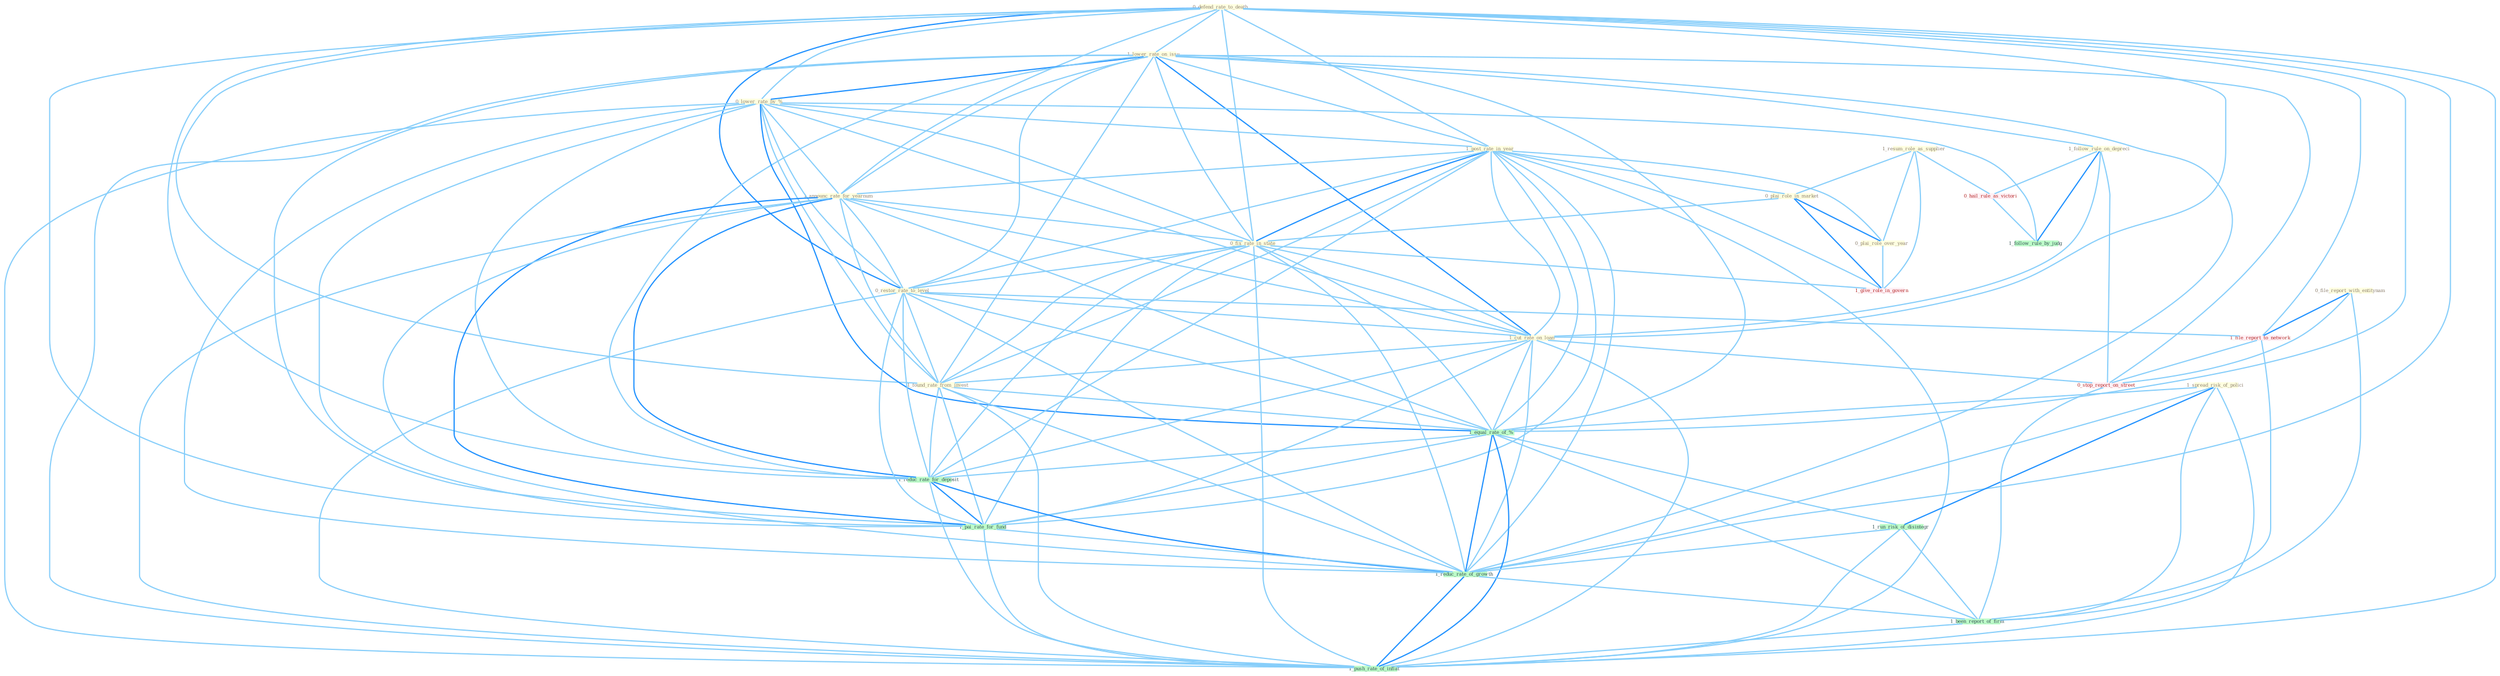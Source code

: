 Graph G{ 
    node
    [shape=polygon,style=filled,width=.5,height=.06,color="#BDFCC9",fixedsize=true,fontsize=4,
    fontcolor="#2f4f4f"];
    {node
    [color="#ffffe0", fontcolor="#8b7d6b"] "0_defend_rate_to_death " "1_lower_rate_on_issu " "0_lower_rate_by_% " "1_post_rate_in_year " "1_resum_role_as_supplier " "0_plai_role_in_market " "1_announc_rate_for_yearnum " "1_follow_rule_on_depreci " "0_fix_rate_in_state " "1_spread_risk_of_polici " "0_file_report_with_entitynam " "0_restor_rate_to_level " "1_cut_rate_on_loan " "0_plai_role_over_year " "1_found_rate_from_invest "}
{node [color="#fff0f5", fontcolor="#b22222"] "1_file_report_to_network " "0_stop_report_on_street " "1_give_role_in_govern " "0_hail_rule_as_victori "}
edge [color="#B0E2FF"];

	"0_defend_rate_to_death " -- "1_lower_rate_on_issu " [w="1", color="#87cefa" ];
	"0_defend_rate_to_death " -- "0_lower_rate_by_% " [w="1", color="#87cefa" ];
	"0_defend_rate_to_death " -- "1_post_rate_in_year " [w="1", color="#87cefa" ];
	"0_defend_rate_to_death " -- "1_announc_rate_for_yearnum " [w="1", color="#87cefa" ];
	"0_defend_rate_to_death " -- "0_fix_rate_in_state " [w="1", color="#87cefa" ];
	"0_defend_rate_to_death " -- "0_restor_rate_to_level " [w="2", color="#1e90ff" , len=0.8];
	"0_defend_rate_to_death " -- "1_cut_rate_on_loan " [w="1", color="#87cefa" ];
	"0_defend_rate_to_death " -- "1_found_rate_from_invest " [w="1", color="#87cefa" ];
	"0_defend_rate_to_death " -- "1_file_report_to_network " [w="1", color="#87cefa" ];
	"0_defend_rate_to_death " -- "1_equal_rate_of_% " [w="1", color="#87cefa" ];
	"0_defend_rate_to_death " -- "1_reduc_rate_for_deposit " [w="1", color="#87cefa" ];
	"0_defend_rate_to_death " -- "1_pai_rate_for_fund " [w="1", color="#87cefa" ];
	"0_defend_rate_to_death " -- "1_reduc_rate_of_growth " [w="1", color="#87cefa" ];
	"0_defend_rate_to_death " -- "1_push_rate_of_inflat " [w="1", color="#87cefa" ];
	"1_lower_rate_on_issu " -- "0_lower_rate_by_% " [w="2", color="#1e90ff" , len=0.8];
	"1_lower_rate_on_issu " -- "1_post_rate_in_year " [w="1", color="#87cefa" ];
	"1_lower_rate_on_issu " -- "1_announc_rate_for_yearnum " [w="1", color="#87cefa" ];
	"1_lower_rate_on_issu " -- "1_follow_rule_on_depreci " [w="1", color="#87cefa" ];
	"1_lower_rate_on_issu " -- "0_fix_rate_in_state " [w="1", color="#87cefa" ];
	"1_lower_rate_on_issu " -- "0_restor_rate_to_level " [w="1", color="#87cefa" ];
	"1_lower_rate_on_issu " -- "1_cut_rate_on_loan " [w="2", color="#1e90ff" , len=0.8];
	"1_lower_rate_on_issu " -- "1_found_rate_from_invest " [w="1", color="#87cefa" ];
	"1_lower_rate_on_issu " -- "1_equal_rate_of_% " [w="1", color="#87cefa" ];
	"1_lower_rate_on_issu " -- "0_stop_report_on_street " [w="1", color="#87cefa" ];
	"1_lower_rate_on_issu " -- "1_reduc_rate_for_deposit " [w="1", color="#87cefa" ];
	"1_lower_rate_on_issu " -- "1_pai_rate_for_fund " [w="1", color="#87cefa" ];
	"1_lower_rate_on_issu " -- "1_reduc_rate_of_growth " [w="1", color="#87cefa" ];
	"1_lower_rate_on_issu " -- "1_push_rate_of_inflat " [w="1", color="#87cefa" ];
	"0_lower_rate_by_% " -- "1_post_rate_in_year " [w="1", color="#87cefa" ];
	"0_lower_rate_by_% " -- "1_announc_rate_for_yearnum " [w="1", color="#87cefa" ];
	"0_lower_rate_by_% " -- "0_fix_rate_in_state " [w="1", color="#87cefa" ];
	"0_lower_rate_by_% " -- "0_restor_rate_to_level " [w="1", color="#87cefa" ];
	"0_lower_rate_by_% " -- "1_cut_rate_on_loan " [w="1", color="#87cefa" ];
	"0_lower_rate_by_% " -- "1_found_rate_from_invest " [w="1", color="#87cefa" ];
	"0_lower_rate_by_% " -- "1_equal_rate_of_% " [w="2", color="#1e90ff" , len=0.8];
	"0_lower_rate_by_% " -- "1_reduc_rate_for_deposit " [w="1", color="#87cefa" ];
	"0_lower_rate_by_% " -- "1_pai_rate_for_fund " [w="1", color="#87cefa" ];
	"0_lower_rate_by_% " -- "1_follow_rule_by_judg " [w="1", color="#87cefa" ];
	"0_lower_rate_by_% " -- "1_reduc_rate_of_growth " [w="1", color="#87cefa" ];
	"0_lower_rate_by_% " -- "1_push_rate_of_inflat " [w="1", color="#87cefa" ];
	"1_post_rate_in_year " -- "0_plai_role_in_market " [w="1", color="#87cefa" ];
	"1_post_rate_in_year " -- "1_announc_rate_for_yearnum " [w="1", color="#87cefa" ];
	"1_post_rate_in_year " -- "0_fix_rate_in_state " [w="2", color="#1e90ff" , len=0.8];
	"1_post_rate_in_year " -- "0_restor_rate_to_level " [w="1", color="#87cefa" ];
	"1_post_rate_in_year " -- "1_cut_rate_on_loan " [w="1", color="#87cefa" ];
	"1_post_rate_in_year " -- "0_plai_role_over_year " [w="1", color="#87cefa" ];
	"1_post_rate_in_year " -- "1_found_rate_from_invest " [w="1", color="#87cefa" ];
	"1_post_rate_in_year " -- "1_equal_rate_of_% " [w="1", color="#87cefa" ];
	"1_post_rate_in_year " -- "1_reduc_rate_for_deposit " [w="1", color="#87cefa" ];
	"1_post_rate_in_year " -- "1_give_role_in_govern " [w="1", color="#87cefa" ];
	"1_post_rate_in_year " -- "1_pai_rate_for_fund " [w="1", color="#87cefa" ];
	"1_post_rate_in_year " -- "1_reduc_rate_of_growth " [w="1", color="#87cefa" ];
	"1_post_rate_in_year " -- "1_push_rate_of_inflat " [w="1", color="#87cefa" ];
	"1_resum_role_as_supplier " -- "0_plai_role_in_market " [w="1", color="#87cefa" ];
	"1_resum_role_as_supplier " -- "0_plai_role_over_year " [w="1", color="#87cefa" ];
	"1_resum_role_as_supplier " -- "1_give_role_in_govern " [w="1", color="#87cefa" ];
	"1_resum_role_as_supplier " -- "0_hail_rule_as_victori " [w="1", color="#87cefa" ];
	"0_plai_role_in_market " -- "0_fix_rate_in_state " [w="1", color="#87cefa" ];
	"0_plai_role_in_market " -- "0_plai_role_over_year " [w="2", color="#1e90ff" , len=0.8];
	"0_plai_role_in_market " -- "1_give_role_in_govern " [w="2", color="#1e90ff" , len=0.8];
	"1_announc_rate_for_yearnum " -- "0_fix_rate_in_state " [w="1", color="#87cefa" ];
	"1_announc_rate_for_yearnum " -- "0_restor_rate_to_level " [w="1", color="#87cefa" ];
	"1_announc_rate_for_yearnum " -- "1_cut_rate_on_loan " [w="1", color="#87cefa" ];
	"1_announc_rate_for_yearnum " -- "1_found_rate_from_invest " [w="1", color="#87cefa" ];
	"1_announc_rate_for_yearnum " -- "1_equal_rate_of_% " [w="1", color="#87cefa" ];
	"1_announc_rate_for_yearnum " -- "1_reduc_rate_for_deposit " [w="2", color="#1e90ff" , len=0.8];
	"1_announc_rate_for_yearnum " -- "1_pai_rate_for_fund " [w="2", color="#1e90ff" , len=0.8];
	"1_announc_rate_for_yearnum " -- "1_reduc_rate_of_growth " [w="1", color="#87cefa" ];
	"1_announc_rate_for_yearnum " -- "1_push_rate_of_inflat " [w="1", color="#87cefa" ];
	"1_follow_rule_on_depreci " -- "1_cut_rate_on_loan " [w="1", color="#87cefa" ];
	"1_follow_rule_on_depreci " -- "0_stop_report_on_street " [w="1", color="#87cefa" ];
	"1_follow_rule_on_depreci " -- "0_hail_rule_as_victori " [w="1", color="#87cefa" ];
	"1_follow_rule_on_depreci " -- "1_follow_rule_by_judg " [w="2", color="#1e90ff" , len=0.8];
	"0_fix_rate_in_state " -- "0_restor_rate_to_level " [w="1", color="#87cefa" ];
	"0_fix_rate_in_state " -- "1_cut_rate_on_loan " [w="1", color="#87cefa" ];
	"0_fix_rate_in_state " -- "1_found_rate_from_invest " [w="1", color="#87cefa" ];
	"0_fix_rate_in_state " -- "1_equal_rate_of_% " [w="1", color="#87cefa" ];
	"0_fix_rate_in_state " -- "1_reduc_rate_for_deposit " [w="1", color="#87cefa" ];
	"0_fix_rate_in_state " -- "1_give_role_in_govern " [w="1", color="#87cefa" ];
	"0_fix_rate_in_state " -- "1_pai_rate_for_fund " [w="1", color="#87cefa" ];
	"0_fix_rate_in_state " -- "1_reduc_rate_of_growth " [w="1", color="#87cefa" ];
	"0_fix_rate_in_state " -- "1_push_rate_of_inflat " [w="1", color="#87cefa" ];
	"1_spread_risk_of_polici " -- "1_equal_rate_of_% " [w="1", color="#87cefa" ];
	"1_spread_risk_of_polici " -- "1_run_risk_of_disintegr " [w="2", color="#1e90ff" , len=0.8];
	"1_spread_risk_of_polici " -- "1_reduc_rate_of_growth " [w="1", color="#87cefa" ];
	"1_spread_risk_of_polici " -- "1_been_report_of_firm " [w="1", color="#87cefa" ];
	"1_spread_risk_of_polici " -- "1_push_rate_of_inflat " [w="1", color="#87cefa" ];
	"0_file_report_with_entitynam " -- "1_file_report_to_network " [w="2", color="#1e90ff" , len=0.8];
	"0_file_report_with_entitynam " -- "0_stop_report_on_street " [w="1", color="#87cefa" ];
	"0_file_report_with_entitynam " -- "1_been_report_of_firm " [w="1", color="#87cefa" ];
	"0_restor_rate_to_level " -- "1_cut_rate_on_loan " [w="1", color="#87cefa" ];
	"0_restor_rate_to_level " -- "1_found_rate_from_invest " [w="1", color="#87cefa" ];
	"0_restor_rate_to_level " -- "1_file_report_to_network " [w="1", color="#87cefa" ];
	"0_restor_rate_to_level " -- "1_equal_rate_of_% " [w="1", color="#87cefa" ];
	"0_restor_rate_to_level " -- "1_reduc_rate_for_deposit " [w="1", color="#87cefa" ];
	"0_restor_rate_to_level " -- "1_pai_rate_for_fund " [w="1", color="#87cefa" ];
	"0_restor_rate_to_level " -- "1_reduc_rate_of_growth " [w="1", color="#87cefa" ];
	"0_restor_rate_to_level " -- "1_push_rate_of_inflat " [w="1", color="#87cefa" ];
	"1_cut_rate_on_loan " -- "1_found_rate_from_invest " [w="1", color="#87cefa" ];
	"1_cut_rate_on_loan " -- "1_equal_rate_of_% " [w="1", color="#87cefa" ];
	"1_cut_rate_on_loan " -- "0_stop_report_on_street " [w="1", color="#87cefa" ];
	"1_cut_rate_on_loan " -- "1_reduc_rate_for_deposit " [w="1", color="#87cefa" ];
	"1_cut_rate_on_loan " -- "1_pai_rate_for_fund " [w="1", color="#87cefa" ];
	"1_cut_rate_on_loan " -- "1_reduc_rate_of_growth " [w="1", color="#87cefa" ];
	"1_cut_rate_on_loan " -- "1_push_rate_of_inflat " [w="1", color="#87cefa" ];
	"0_plai_role_over_year " -- "1_give_role_in_govern " [w="1", color="#87cefa" ];
	"1_found_rate_from_invest " -- "1_equal_rate_of_% " [w="1", color="#87cefa" ];
	"1_found_rate_from_invest " -- "1_reduc_rate_for_deposit " [w="1", color="#87cefa" ];
	"1_found_rate_from_invest " -- "1_pai_rate_for_fund " [w="1", color="#87cefa" ];
	"1_found_rate_from_invest " -- "1_reduc_rate_of_growth " [w="1", color="#87cefa" ];
	"1_found_rate_from_invest " -- "1_push_rate_of_inflat " [w="1", color="#87cefa" ];
	"1_file_report_to_network " -- "0_stop_report_on_street " [w="1", color="#87cefa" ];
	"1_file_report_to_network " -- "1_been_report_of_firm " [w="1", color="#87cefa" ];
	"1_equal_rate_of_% " -- "1_reduc_rate_for_deposit " [w="1", color="#87cefa" ];
	"1_equal_rate_of_% " -- "1_pai_rate_for_fund " [w="1", color="#87cefa" ];
	"1_equal_rate_of_% " -- "1_run_risk_of_disintegr " [w="1", color="#87cefa" ];
	"1_equal_rate_of_% " -- "1_reduc_rate_of_growth " [w="2", color="#1e90ff" , len=0.8];
	"1_equal_rate_of_% " -- "1_been_report_of_firm " [w="1", color="#87cefa" ];
	"1_equal_rate_of_% " -- "1_push_rate_of_inflat " [w="2", color="#1e90ff" , len=0.8];
	"0_stop_report_on_street " -- "1_been_report_of_firm " [w="1", color="#87cefa" ];
	"1_reduc_rate_for_deposit " -- "1_pai_rate_for_fund " [w="2", color="#1e90ff" , len=0.8];
	"1_reduc_rate_for_deposit " -- "1_reduc_rate_of_growth " [w="2", color="#1e90ff" , len=0.8];
	"1_reduc_rate_for_deposit " -- "1_push_rate_of_inflat " [w="1", color="#87cefa" ];
	"1_pai_rate_for_fund " -- "1_reduc_rate_of_growth " [w="1", color="#87cefa" ];
	"1_pai_rate_for_fund " -- "1_push_rate_of_inflat " [w="1", color="#87cefa" ];
	"0_hail_rule_as_victori " -- "1_follow_rule_by_judg " [w="1", color="#87cefa" ];
	"1_run_risk_of_disintegr " -- "1_reduc_rate_of_growth " [w="1", color="#87cefa" ];
	"1_run_risk_of_disintegr " -- "1_been_report_of_firm " [w="1", color="#87cefa" ];
	"1_run_risk_of_disintegr " -- "1_push_rate_of_inflat " [w="1", color="#87cefa" ];
	"1_reduc_rate_of_growth " -- "1_been_report_of_firm " [w="1", color="#87cefa" ];
	"1_reduc_rate_of_growth " -- "1_push_rate_of_inflat " [w="2", color="#1e90ff" , len=0.8];
	"1_been_report_of_firm " -- "1_push_rate_of_inflat " [w="1", color="#87cefa" ];
}